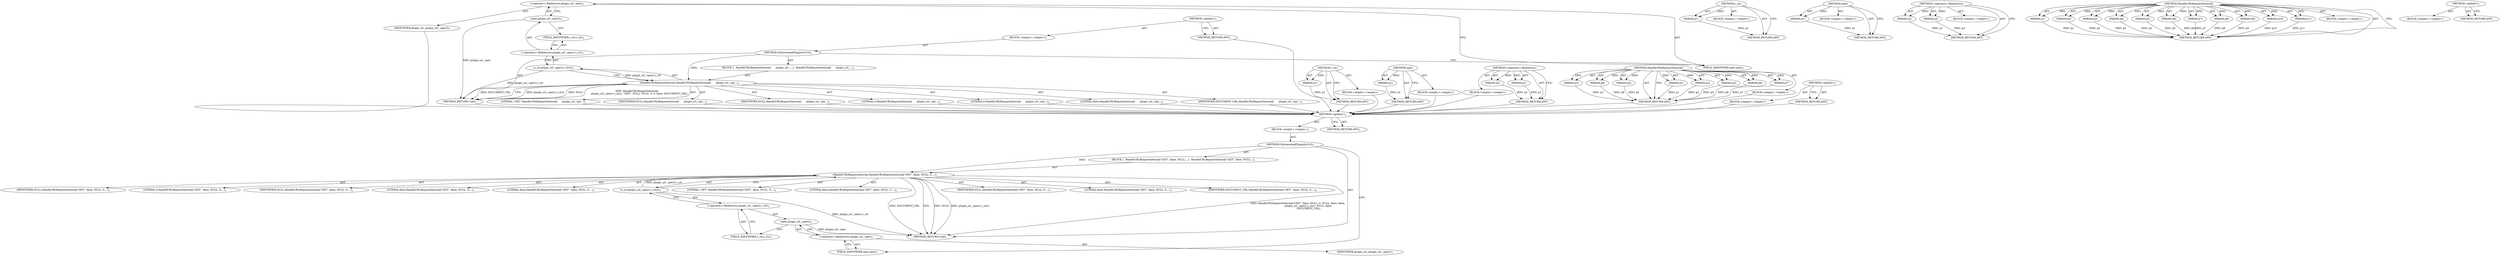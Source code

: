 digraph "&lt;global&gt;" {
vulnerable_6 [label=<(METHOD,&lt;global&gt;)<SUB>1</SUB>>];
vulnerable_7 [label=<(BLOCK,&lt;empty&gt;,&lt;empty&gt;)<SUB>1</SUB>>];
vulnerable_8 [label=<(METHOD,OnDownloadPluginSrcUrl)<SUB>1</SUB>>];
vulnerable_9 [label=<(BLOCK,{
  HandleURLRequestInternal(&quot;GET&quot;, false, NULL...,{
  HandleURLRequestInternal(&quot;GET&quot;, false, NULL...)<SUB>1</SUB>>];
vulnerable_10 [label=<(HandleURLRequestInternal,HandleURLRequestInternal(&quot;GET&quot;, false, NULL, 0,...)<SUB>2</SUB>>];
vulnerable_11 [label=<(LITERAL,&quot;GET&quot;,HandleURLRequestInternal(&quot;GET&quot;, false, NULL, 0,...)<SUB>2</SUB>>];
vulnerable_12 [label=<(LITERAL,false,HandleURLRequestInternal(&quot;GET&quot;, false, NULL, 0,...)<SUB>2</SUB>>];
vulnerable_13 [label=<(IDENTIFIER,NULL,HandleURLRequestInternal(&quot;GET&quot;, false, NULL, 0,...)<SUB>2</SUB>>];
vulnerable_14 [label=<(LITERAL,0,HandleURLRequestInternal(&quot;GET&quot;, false, NULL, 0,...)<SUB>2</SUB>>];
vulnerable_15 [label=<(IDENTIFIER,NULL,HandleURLRequestInternal(&quot;GET&quot;, false, NULL, 0,...)<SUB>2</SUB>>];
vulnerable_16 [label=<(LITERAL,false,HandleURLRequestInternal(&quot;GET&quot;, false, NULL, 0,...)<SUB>2</SUB>>];
vulnerable_17 [label=<(LITERAL,false,HandleURLRequestInternal(&quot;GET&quot;, false, NULL, 0,...)<SUB>2</SUB>>];
vulnerable_18 [label=<(c_str,plugin_url_.spec().c_str())<SUB>3</SUB>>];
vulnerable_19 [label=<(&lt;operator&gt;.fieldAccess,plugin_url_.spec().c_str)<SUB>3</SUB>>];
vulnerable_20 [label=<(spec,plugin_url_.spec())<SUB>3</SUB>>];
vulnerable_21 [label=<(&lt;operator&gt;.fieldAccess,plugin_url_.spec)<SUB>3</SUB>>];
vulnerable_22 [label=<(IDENTIFIER,plugin_url_,plugin_url_.spec())<SUB>3</SUB>>];
vulnerable_23 [label=<(FIELD_IDENTIFIER,spec,spec)<SUB>3</SUB>>];
vulnerable_24 [label=<(FIELD_IDENTIFIER,c_str,c_str)<SUB>3</SUB>>];
vulnerable_25 [label=<(IDENTIFIER,NULL,HandleURLRequestInternal(&quot;GET&quot;, false, NULL, 0,...)<SUB>3</SUB>>];
vulnerable_26 [label=<(LITERAL,false,HandleURLRequestInternal(&quot;GET&quot;, false, NULL, 0,...)<SUB>3</SUB>>];
vulnerable_27 [label=<(IDENTIFIER,DOCUMENT_URL,HandleURLRequestInternal(&quot;GET&quot;, false, NULL, 0,...)<SUB>4</SUB>>];
vulnerable_28 [label=<(METHOD_RETURN,void)<SUB>1</SUB>>];
vulnerable_30 [label=<(METHOD_RETURN,ANY)<SUB>1</SUB>>];
vulnerable_63 [label=<(METHOD,c_str)>];
vulnerable_64 [label=<(PARAM,p1)>];
vulnerable_65 [label=<(BLOCK,&lt;empty&gt;,&lt;empty&gt;)>];
vulnerable_66 [label=<(METHOD_RETURN,ANY)>];
vulnerable_72 [label=<(METHOD,spec)>];
vulnerable_73 [label=<(PARAM,p1)>];
vulnerable_74 [label=<(BLOCK,&lt;empty&gt;,&lt;empty&gt;)>];
vulnerable_75 [label=<(METHOD_RETURN,ANY)>];
vulnerable_67 [label=<(METHOD,&lt;operator&gt;.fieldAccess)>];
vulnerable_68 [label=<(PARAM,p1)>];
vulnerable_69 [label=<(PARAM,p2)>];
vulnerable_70 [label=<(BLOCK,&lt;empty&gt;,&lt;empty&gt;)>];
vulnerable_71 [label=<(METHOD_RETURN,ANY)>];
vulnerable_49 [label=<(METHOD,HandleURLRequestInternal)>];
vulnerable_50 [label=<(PARAM,p1)>];
vulnerable_51 [label=<(PARAM,p2)>];
vulnerable_52 [label=<(PARAM,p3)>];
vulnerable_53 [label=<(PARAM,p4)>];
vulnerable_54 [label=<(PARAM,p5)>];
vulnerable_55 [label=<(PARAM,p6)>];
vulnerable_56 [label=<(PARAM,p7)>];
vulnerable_57 [label=<(PARAM,p8)>];
vulnerable_58 [label=<(PARAM,p9)>];
vulnerable_59 [label=<(PARAM,p10)>];
vulnerable_60 [label=<(PARAM,p11)>];
vulnerable_61 [label=<(BLOCK,&lt;empty&gt;,&lt;empty&gt;)>];
vulnerable_62 [label=<(METHOD_RETURN,ANY)>];
vulnerable_43 [label=<(METHOD,&lt;global&gt;)<SUB>1</SUB>>];
vulnerable_44 [label=<(BLOCK,&lt;empty&gt;,&lt;empty&gt;)>];
vulnerable_45 [label=<(METHOD_RETURN,ANY)>];
fixed_6 [label=<(METHOD,&lt;global&gt;)<SUB>1</SUB>>];
fixed_7 [label=<(BLOCK,&lt;empty&gt;,&lt;empty&gt;)<SUB>1</SUB>>];
fixed_8 [label=<(METHOD,OnDownloadPluginSrcUrl)<SUB>1</SUB>>];
fixed_9 [label=<(BLOCK,{
  HandleURLRequestInternal(
      plugin_url_...,{
  HandleURLRequestInternal(
      plugin_url_...)<SUB>1</SUB>>];
fixed_10 [label=<(HandleURLRequestInternal,HandleURLRequestInternal(
      plugin_url_.spe...)<SUB>2</SUB>>];
fixed_11 [label=<(c_str,plugin_url_.spec().c_str())<SUB>3</SUB>>];
fixed_12 [label=<(&lt;operator&gt;.fieldAccess,plugin_url_.spec().c_str)<SUB>3</SUB>>];
fixed_13 [label=<(spec,plugin_url_.spec())<SUB>3</SUB>>];
fixed_14 [label=<(&lt;operator&gt;.fieldAccess,plugin_url_.spec)<SUB>3</SUB>>];
fixed_15 [label=<(IDENTIFIER,plugin_url_,plugin_url_.spec())<SUB>3</SUB>>];
fixed_16 [label=<(FIELD_IDENTIFIER,spec,spec)<SUB>3</SUB>>];
fixed_17 [label=<(FIELD_IDENTIFIER,c_str,c_str)<SUB>3</SUB>>];
fixed_18 [label=<(LITERAL,&quot;GET&quot;,HandleURLRequestInternal(
      plugin_url_.spe...)<SUB>3</SUB>>];
fixed_19 [label=<(IDENTIFIER,NULL,HandleURLRequestInternal(
      plugin_url_.spe...)<SUB>3</SUB>>];
fixed_20 [label=<(IDENTIFIER,NULL,HandleURLRequestInternal(
      plugin_url_.spe...)<SUB>3</SUB>>];
fixed_21 [label=<(LITERAL,0,HandleURLRequestInternal(
      plugin_url_.spe...)<SUB>3</SUB>>];
fixed_22 [label=<(LITERAL,0,HandleURLRequestInternal(
      plugin_url_.spe...)<SUB>3</SUB>>];
fixed_23 [label=<(LITERAL,false,HandleURLRequestInternal(
      plugin_url_.spe...)<SUB>3</SUB>>];
fixed_24 [label=<(IDENTIFIER,DOCUMENT_URL,HandleURLRequestInternal(
      plugin_url_.spe...)<SUB>3</SUB>>];
fixed_25 [label=<(METHOD_RETURN,void)<SUB>1</SUB>>];
fixed_27 [label=<(METHOD_RETURN,ANY)<SUB>1</SUB>>];
fixed_57 [label=<(METHOD,c_str)>];
fixed_58 [label=<(PARAM,p1)>];
fixed_59 [label=<(BLOCK,&lt;empty&gt;,&lt;empty&gt;)>];
fixed_60 [label=<(METHOD_RETURN,ANY)>];
fixed_66 [label=<(METHOD,spec)>];
fixed_67 [label=<(PARAM,p1)>];
fixed_68 [label=<(BLOCK,&lt;empty&gt;,&lt;empty&gt;)>];
fixed_69 [label=<(METHOD_RETURN,ANY)>];
fixed_61 [label=<(METHOD,&lt;operator&gt;.fieldAccess)>];
fixed_62 [label=<(PARAM,p1)>];
fixed_63 [label=<(PARAM,p2)>];
fixed_64 [label=<(BLOCK,&lt;empty&gt;,&lt;empty&gt;)>];
fixed_65 [label=<(METHOD_RETURN,ANY)>];
fixed_46 [label=<(METHOD,HandleURLRequestInternal)>];
fixed_47 [label=<(PARAM,p1)>];
fixed_48 [label=<(PARAM,p2)>];
fixed_49 [label=<(PARAM,p3)>];
fixed_50 [label=<(PARAM,p4)>];
fixed_51 [label=<(PARAM,p5)>];
fixed_52 [label=<(PARAM,p6)>];
fixed_53 [label=<(PARAM,p7)>];
fixed_54 [label=<(PARAM,p8)>];
fixed_55 [label=<(BLOCK,&lt;empty&gt;,&lt;empty&gt;)>];
fixed_56 [label=<(METHOD_RETURN,ANY)>];
fixed_40 [label=<(METHOD,&lt;global&gt;)<SUB>1</SUB>>];
fixed_41 [label=<(BLOCK,&lt;empty&gt;,&lt;empty&gt;)>];
fixed_42 [label=<(METHOD_RETURN,ANY)>];
vulnerable_6 -> vulnerable_7  [key=0, label="AST: "];
vulnerable_6 -> vulnerable_30  [key=0, label="AST: "];
vulnerable_6 -> vulnerable_30  [key=1, label="CFG: "];
vulnerable_7 -> vulnerable_8  [key=0, label="AST: "];
vulnerable_8 -> vulnerable_9  [key=0, label="AST: "];
vulnerable_8 -> vulnerable_28  [key=0, label="AST: "];
vulnerable_8 -> vulnerable_23  [key=0, label="CFG: "];
vulnerable_8 -> vulnerable_10  [key=0, label="DDG: "];
vulnerable_9 -> vulnerable_10  [key=0, label="AST: "];
vulnerable_10 -> vulnerable_11  [key=0, label="AST: "];
vulnerable_10 -> vulnerable_12  [key=0, label="AST: "];
vulnerable_10 -> vulnerable_13  [key=0, label="AST: "];
vulnerable_10 -> vulnerable_14  [key=0, label="AST: "];
vulnerable_10 -> vulnerable_15  [key=0, label="AST: "];
vulnerable_10 -> vulnerable_16  [key=0, label="AST: "];
vulnerable_10 -> vulnerable_17  [key=0, label="AST: "];
vulnerable_10 -> vulnerable_18  [key=0, label="AST: "];
vulnerable_10 -> vulnerable_25  [key=0, label="AST: "];
vulnerable_10 -> vulnerable_26  [key=0, label="AST: "];
vulnerable_10 -> vulnerable_27  [key=0, label="AST: "];
vulnerable_10 -> vulnerable_28  [key=0, label="CFG: "];
vulnerable_10 -> vulnerable_28  [key=1, label="DDG: NULL"];
vulnerable_10 -> vulnerable_28  [key=2, label="DDG: plugin_url_.spec().c_str()"];
vulnerable_10 -> vulnerable_28  [key=3, label="DDG: HandleURLRequestInternal(&quot;GET&quot;, false, NULL, 0, NULL, false, false,
                           plugin_url_.spec().c_str(), NULL, false,
                           DOCUMENT_URL)"];
vulnerable_10 -> vulnerable_28  [key=4, label="DDG: DOCUMENT_URL"];
vulnerable_18 -> vulnerable_19  [key=0, label="AST: "];
vulnerable_18 -> vulnerable_10  [key=0, label="CFG: "];
vulnerable_18 -> vulnerable_10  [key=1, label="DDG: plugin_url_.spec().c_str"];
vulnerable_18 -> vulnerable_28  [key=0, label="DDG: plugin_url_.spec().c_str"];
vulnerable_19 -> vulnerable_20  [key=0, label="AST: "];
vulnerable_19 -> vulnerable_24  [key=0, label="AST: "];
vulnerable_19 -> vulnerable_18  [key=0, label="CFG: "];
vulnerable_20 -> vulnerable_21  [key=0, label="AST: "];
vulnerable_20 -> vulnerable_24  [key=0, label="CFG: "];
vulnerable_20 -> vulnerable_28  [key=0, label="DDG: plugin_url_.spec"];
vulnerable_21 -> vulnerable_22  [key=0, label="AST: "];
vulnerable_21 -> vulnerable_23  [key=0, label="AST: "];
vulnerable_21 -> vulnerable_20  [key=0, label="CFG: "];
vulnerable_23 -> vulnerable_21  [key=0, label="CFG: "];
vulnerable_24 -> vulnerable_19  [key=0, label="CFG: "];
vulnerable_63 -> vulnerable_64  [key=0, label="AST: "];
vulnerable_63 -> vulnerable_64  [key=1, label="DDG: "];
vulnerable_63 -> vulnerable_65  [key=0, label="AST: "];
vulnerable_63 -> vulnerable_66  [key=0, label="AST: "];
vulnerable_63 -> vulnerable_66  [key=1, label="CFG: "];
vulnerable_64 -> vulnerable_66  [key=0, label="DDG: p1"];
vulnerable_72 -> vulnerable_73  [key=0, label="AST: "];
vulnerable_72 -> vulnerable_73  [key=1, label="DDG: "];
vulnerable_72 -> vulnerable_74  [key=0, label="AST: "];
vulnerable_72 -> vulnerable_75  [key=0, label="AST: "];
vulnerable_72 -> vulnerable_75  [key=1, label="CFG: "];
vulnerable_73 -> vulnerable_75  [key=0, label="DDG: p1"];
vulnerable_67 -> vulnerable_68  [key=0, label="AST: "];
vulnerable_67 -> vulnerable_68  [key=1, label="DDG: "];
vulnerable_67 -> vulnerable_70  [key=0, label="AST: "];
vulnerable_67 -> vulnerable_69  [key=0, label="AST: "];
vulnerable_67 -> vulnerable_69  [key=1, label="DDG: "];
vulnerable_67 -> vulnerable_71  [key=0, label="AST: "];
vulnerable_67 -> vulnerable_71  [key=1, label="CFG: "];
vulnerable_68 -> vulnerable_71  [key=0, label="DDG: p1"];
vulnerable_69 -> vulnerable_71  [key=0, label="DDG: p2"];
vulnerable_49 -> vulnerable_50  [key=0, label="AST: "];
vulnerable_49 -> vulnerable_50  [key=1, label="DDG: "];
vulnerable_49 -> vulnerable_61  [key=0, label="AST: "];
vulnerable_49 -> vulnerable_51  [key=0, label="AST: "];
vulnerable_49 -> vulnerable_51  [key=1, label="DDG: "];
vulnerable_49 -> vulnerable_62  [key=0, label="AST: "];
vulnerable_49 -> vulnerable_62  [key=1, label="CFG: "];
vulnerable_49 -> vulnerable_52  [key=0, label="AST: "];
vulnerable_49 -> vulnerable_52  [key=1, label="DDG: "];
vulnerable_49 -> vulnerable_53  [key=0, label="AST: "];
vulnerable_49 -> vulnerable_53  [key=1, label="DDG: "];
vulnerable_49 -> vulnerable_54  [key=0, label="AST: "];
vulnerable_49 -> vulnerable_54  [key=1, label="DDG: "];
vulnerable_49 -> vulnerable_55  [key=0, label="AST: "];
vulnerable_49 -> vulnerable_55  [key=1, label="DDG: "];
vulnerable_49 -> vulnerable_56  [key=0, label="AST: "];
vulnerable_49 -> vulnerable_56  [key=1, label="DDG: "];
vulnerable_49 -> vulnerable_57  [key=0, label="AST: "];
vulnerable_49 -> vulnerable_57  [key=1, label="DDG: "];
vulnerable_49 -> vulnerable_58  [key=0, label="AST: "];
vulnerable_49 -> vulnerable_58  [key=1, label="DDG: "];
vulnerable_49 -> vulnerable_59  [key=0, label="AST: "];
vulnerable_49 -> vulnerable_59  [key=1, label="DDG: "];
vulnerable_49 -> vulnerable_60  [key=0, label="AST: "];
vulnerable_49 -> vulnerable_60  [key=1, label="DDG: "];
vulnerable_50 -> vulnerable_62  [key=0, label="DDG: p1"];
vulnerable_51 -> vulnerable_62  [key=0, label="DDG: p2"];
vulnerable_52 -> vulnerable_62  [key=0, label="DDG: p3"];
vulnerable_53 -> vulnerable_62  [key=0, label="DDG: p4"];
vulnerable_54 -> vulnerable_62  [key=0, label="DDG: p5"];
vulnerable_55 -> vulnerable_62  [key=0, label="DDG: p6"];
vulnerable_56 -> vulnerable_62  [key=0, label="DDG: p7"];
vulnerable_57 -> vulnerable_62  [key=0, label="DDG: p8"];
vulnerable_58 -> vulnerable_62  [key=0, label="DDG: p9"];
vulnerable_59 -> vulnerable_62  [key=0, label="DDG: p10"];
vulnerable_60 -> vulnerable_62  [key=0, label="DDG: p11"];
vulnerable_43 -> vulnerable_44  [key=0, label="AST: "];
vulnerable_43 -> vulnerable_45  [key=0, label="AST: "];
vulnerable_43 -> vulnerable_45  [key=1, label="CFG: "];
fixed_6 -> fixed_7  [key=0, label="AST: "];
fixed_6 -> fixed_27  [key=0, label="AST: "];
fixed_6 -> fixed_27  [key=1, label="CFG: "];
fixed_7 -> fixed_8  [key=0, label="AST: "];
fixed_8 -> fixed_9  [key=0, label="AST: "];
fixed_8 -> fixed_25  [key=0, label="AST: "];
fixed_8 -> fixed_16  [key=0, label="CFG: "];
fixed_8 -> fixed_10  [key=0, label="DDG: "];
fixed_9 -> fixed_10  [key=0, label="AST: "];
fixed_10 -> fixed_11  [key=0, label="AST: "];
fixed_10 -> fixed_18  [key=0, label="AST: "];
fixed_10 -> fixed_19  [key=0, label="AST: "];
fixed_10 -> fixed_20  [key=0, label="AST: "];
fixed_10 -> fixed_21  [key=0, label="AST: "];
fixed_10 -> fixed_22  [key=0, label="AST: "];
fixed_10 -> fixed_23  [key=0, label="AST: "];
fixed_10 -> fixed_24  [key=0, label="AST: "];
fixed_10 -> fixed_25  [key=0, label="CFG: "];
fixed_10 -> fixed_25  [key=1, label="DDG: plugin_url_.spec().c_str()"];
fixed_10 -> fixed_25  [key=2, label="DDG: NULL"];
fixed_10 -> fixed_25  [key=3, label="DDG: HandleURLRequestInternal(
      plugin_url_.spec().c_str(), &quot;GET&quot;, NULL, NULL, 0, 0, false, DOCUMENT_URL)"];
fixed_10 -> fixed_25  [key=4, label="DDG: DOCUMENT_URL"];
fixed_11 -> fixed_12  [key=0, label="AST: "];
fixed_11 -> fixed_10  [key=0, label="CFG: "];
fixed_11 -> fixed_10  [key=1, label="DDG: plugin_url_.spec().c_str"];
fixed_11 -> fixed_25  [key=0, label="DDG: plugin_url_.spec().c_str"];
fixed_12 -> fixed_13  [key=0, label="AST: "];
fixed_12 -> fixed_17  [key=0, label="AST: "];
fixed_12 -> fixed_11  [key=0, label="CFG: "];
fixed_13 -> fixed_14  [key=0, label="AST: "];
fixed_13 -> fixed_17  [key=0, label="CFG: "];
fixed_13 -> fixed_25  [key=0, label="DDG: plugin_url_.spec"];
fixed_14 -> fixed_15  [key=0, label="AST: "];
fixed_14 -> fixed_16  [key=0, label="AST: "];
fixed_14 -> fixed_13  [key=0, label="CFG: "];
fixed_15 -> vulnerable_6  [key=0];
fixed_16 -> fixed_14  [key=0, label="CFG: "];
fixed_17 -> fixed_12  [key=0, label="CFG: "];
fixed_18 -> vulnerable_6  [key=0];
fixed_19 -> vulnerable_6  [key=0];
fixed_20 -> vulnerable_6  [key=0];
fixed_21 -> vulnerable_6  [key=0];
fixed_22 -> vulnerable_6  [key=0];
fixed_23 -> vulnerable_6  [key=0];
fixed_24 -> vulnerable_6  [key=0];
fixed_25 -> vulnerable_6  [key=0];
fixed_27 -> vulnerable_6  [key=0];
fixed_57 -> fixed_58  [key=0, label="AST: "];
fixed_57 -> fixed_58  [key=1, label="DDG: "];
fixed_57 -> fixed_59  [key=0, label="AST: "];
fixed_57 -> fixed_60  [key=0, label="AST: "];
fixed_57 -> fixed_60  [key=1, label="CFG: "];
fixed_58 -> fixed_60  [key=0, label="DDG: p1"];
fixed_59 -> vulnerable_6  [key=0];
fixed_60 -> vulnerable_6  [key=0];
fixed_66 -> fixed_67  [key=0, label="AST: "];
fixed_66 -> fixed_67  [key=1, label="DDG: "];
fixed_66 -> fixed_68  [key=0, label="AST: "];
fixed_66 -> fixed_69  [key=0, label="AST: "];
fixed_66 -> fixed_69  [key=1, label="CFG: "];
fixed_67 -> fixed_69  [key=0, label="DDG: p1"];
fixed_68 -> vulnerable_6  [key=0];
fixed_69 -> vulnerable_6  [key=0];
fixed_61 -> fixed_62  [key=0, label="AST: "];
fixed_61 -> fixed_62  [key=1, label="DDG: "];
fixed_61 -> fixed_64  [key=0, label="AST: "];
fixed_61 -> fixed_63  [key=0, label="AST: "];
fixed_61 -> fixed_63  [key=1, label="DDG: "];
fixed_61 -> fixed_65  [key=0, label="AST: "];
fixed_61 -> fixed_65  [key=1, label="CFG: "];
fixed_62 -> fixed_65  [key=0, label="DDG: p1"];
fixed_63 -> fixed_65  [key=0, label="DDG: p2"];
fixed_64 -> vulnerable_6  [key=0];
fixed_65 -> vulnerable_6  [key=0];
fixed_46 -> fixed_47  [key=0, label="AST: "];
fixed_46 -> fixed_47  [key=1, label="DDG: "];
fixed_46 -> fixed_55  [key=0, label="AST: "];
fixed_46 -> fixed_48  [key=0, label="AST: "];
fixed_46 -> fixed_48  [key=1, label="DDG: "];
fixed_46 -> fixed_56  [key=0, label="AST: "];
fixed_46 -> fixed_56  [key=1, label="CFG: "];
fixed_46 -> fixed_49  [key=0, label="AST: "];
fixed_46 -> fixed_49  [key=1, label="DDG: "];
fixed_46 -> fixed_50  [key=0, label="AST: "];
fixed_46 -> fixed_50  [key=1, label="DDG: "];
fixed_46 -> fixed_51  [key=0, label="AST: "];
fixed_46 -> fixed_51  [key=1, label="DDG: "];
fixed_46 -> fixed_52  [key=0, label="AST: "];
fixed_46 -> fixed_52  [key=1, label="DDG: "];
fixed_46 -> fixed_53  [key=0, label="AST: "];
fixed_46 -> fixed_53  [key=1, label="DDG: "];
fixed_46 -> fixed_54  [key=0, label="AST: "];
fixed_46 -> fixed_54  [key=1, label="DDG: "];
fixed_47 -> fixed_56  [key=0, label="DDG: p1"];
fixed_48 -> fixed_56  [key=0, label="DDG: p2"];
fixed_49 -> fixed_56  [key=0, label="DDG: p3"];
fixed_50 -> fixed_56  [key=0, label="DDG: p4"];
fixed_51 -> fixed_56  [key=0, label="DDG: p5"];
fixed_52 -> fixed_56  [key=0, label="DDG: p6"];
fixed_53 -> fixed_56  [key=0, label="DDG: p7"];
fixed_54 -> fixed_56  [key=0, label="DDG: p8"];
fixed_55 -> vulnerable_6  [key=0];
fixed_56 -> vulnerable_6  [key=0];
fixed_40 -> fixed_41  [key=0, label="AST: "];
fixed_40 -> fixed_42  [key=0, label="AST: "];
fixed_40 -> fixed_42  [key=1, label="CFG: "];
fixed_41 -> vulnerable_6  [key=0];
fixed_42 -> vulnerable_6  [key=0];
}

